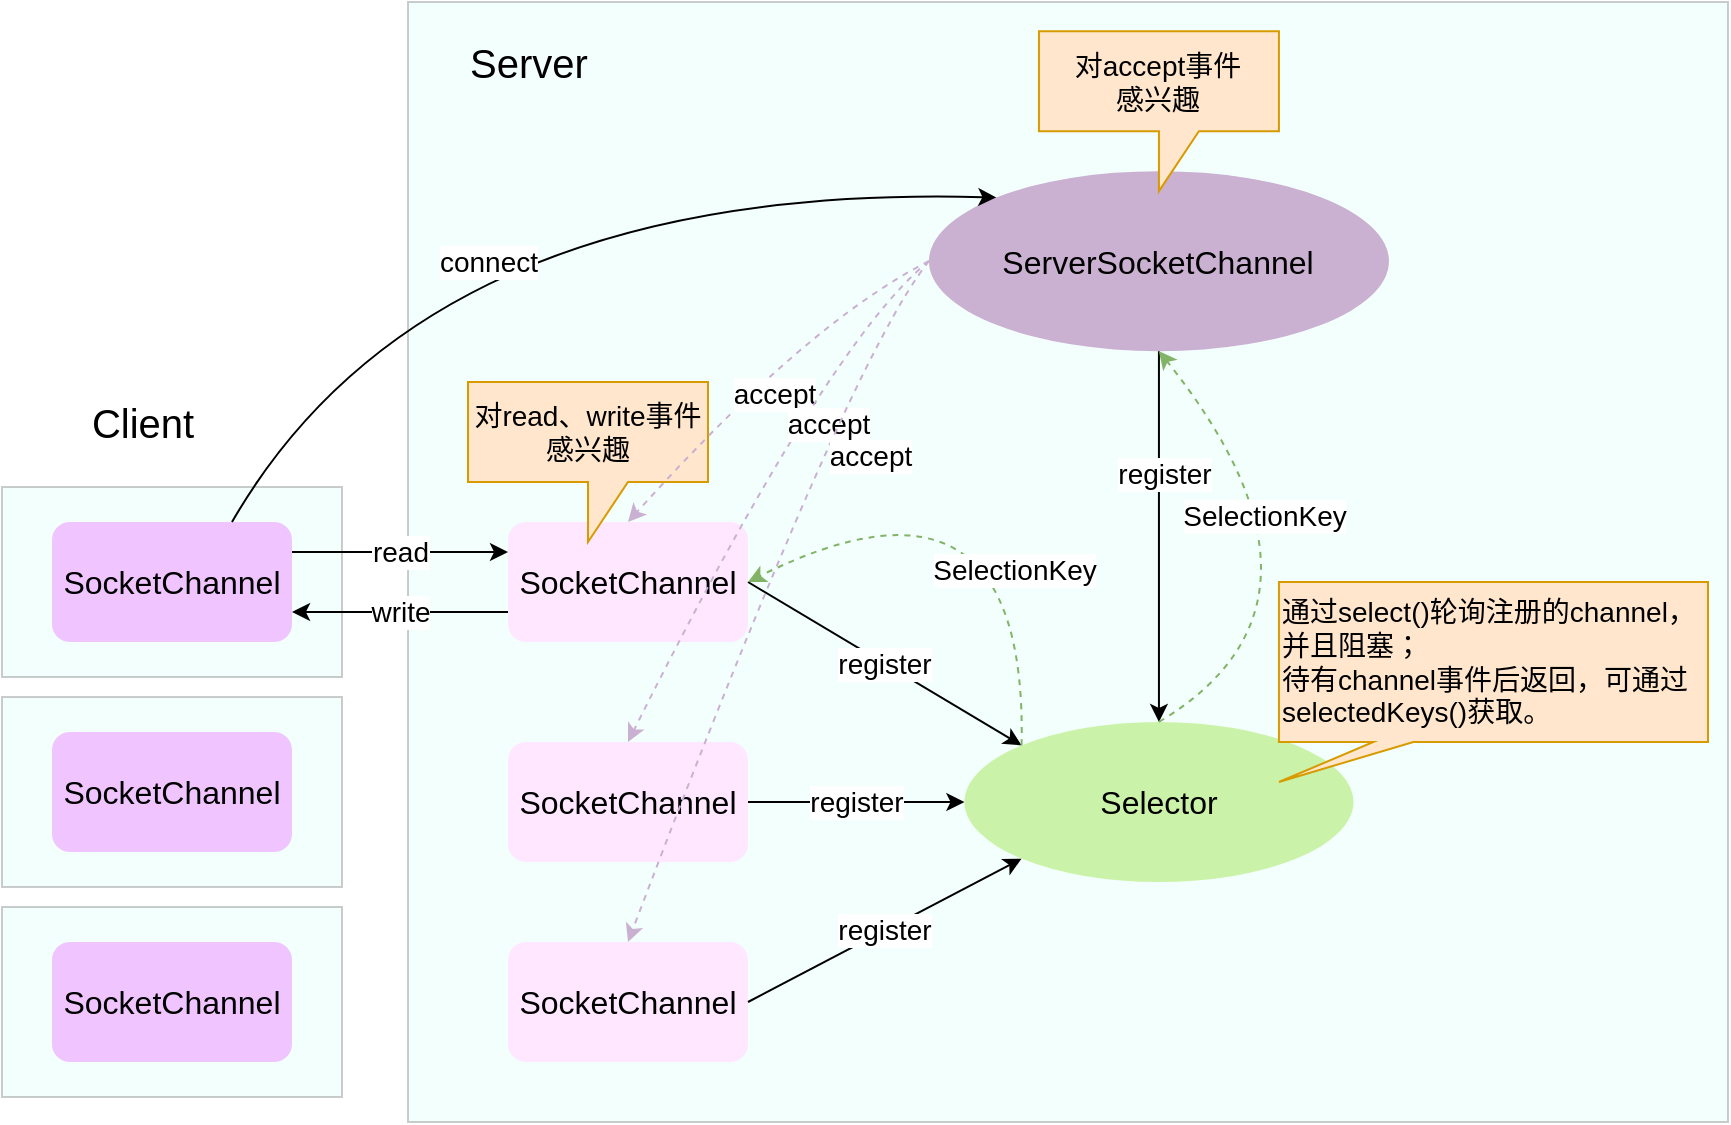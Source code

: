 <mxfile version="20.5.3" type="github">
  <diagram id="5nlBT_24B2XMlk60upl5" name="第 1 页">
    <mxGraphModel dx="1899" dy="1778" grid="1" gridSize="10" guides="1" tooltips="1" connect="1" arrows="1" fold="1" page="1" pageScale="1" pageWidth="827" pageHeight="1169" math="0" shadow="0">
      <root>
        <mxCell id="0" />
        <mxCell id="1" parent="0" />
        <mxCell id="u7LS-Ar8V220cJxnukR8-7" value="" style="rounded=0;whiteSpace=wrap;html=1;fillColor=#C4FCEF;opacity=20;fontSize=14;strokeColor=#000000;" parent="1" vertex="1">
          <mxGeometry x="70" y="-70" width="660" height="560" as="geometry" />
        </mxCell>
        <mxCell id="u7LS-Ar8V220cJxnukR8-1" value="Selector" style="ellipse;whiteSpace=wrap;html=1;fontSize=16;fillColor=#C1F195;strokeColor=none;opacity=80;" parent="1" vertex="1">
          <mxGeometry x="348.21" y="290" width="194.53" height="80" as="geometry" />
        </mxCell>
        <mxCell id="u7LS-Ar8V220cJxnukR8-2" value="ServerSocketChannel" style="ellipse;whiteSpace=wrap;html=1;fontSize=16;fillColor=#CAB0D1;strokeColor=none;" parent="1" vertex="1">
          <mxGeometry x="330.47" y="14.57" width="230" height="90" as="geometry" />
        </mxCell>
        <mxCell id="u7LS-Ar8V220cJxnukR8-4" value="SocketChannel" style="rounded=1;whiteSpace=wrap;html=1;fontSize=16;fillColor=#FFE8FF;strokeColor=none;" parent="1" vertex="1">
          <mxGeometry x="120" y="190" width="120" height="60" as="geometry" />
        </mxCell>
        <mxCell id="u7LS-Ar8V220cJxnukR8-5" value="SocketChannel" style="rounded=1;whiteSpace=wrap;html=1;fontSize=16;fillColor=#FFE8FF;strokeColor=none;" parent="1" vertex="1">
          <mxGeometry x="120" y="400" width="120" height="60" as="geometry" />
        </mxCell>
        <mxCell id="u7LS-Ar8V220cJxnukR8-6" value="SocketChannel" style="rounded=1;whiteSpace=wrap;html=1;fontSize=16;fillColor=#FFE8FF;strokeColor=none;" parent="1" vertex="1">
          <mxGeometry x="120" y="300" width="120" height="60" as="geometry" />
        </mxCell>
        <mxCell id="u7LS-Ar8V220cJxnukR8-8" value="" style="rounded=0;whiteSpace=wrap;html=1;fillColor=#C4FCEF;opacity=20;" parent="1" vertex="1">
          <mxGeometry x="-133" y="172.5" width="170" height="95" as="geometry" />
        </mxCell>
        <mxCell id="u7LS-Ar8V220cJxnukR8-9" value="SocketChannel" style="rounded=1;whiteSpace=wrap;html=1;fontSize=16;fillColor=#F0C5FF;strokeColor=none;" parent="1" vertex="1">
          <mxGeometry x="-108" y="190" width="120" height="60" as="geometry" />
        </mxCell>
        <mxCell id="u7LS-Ar8V220cJxnukR8-18" value="read" style="endArrow=classic;html=1;rounded=0;exitX=1;exitY=0.25;exitDx=0;exitDy=0;entryX=0;entryY=0.25;entryDx=0;entryDy=0;fontSize=14;" parent="1" source="u7LS-Ar8V220cJxnukR8-9" target="u7LS-Ar8V220cJxnukR8-4" edge="1">
          <mxGeometry width="50" height="50" relative="1" as="geometry">
            <mxPoint x="-80" y="360" as="sourcePoint" />
            <mxPoint x="-30" y="310" as="targetPoint" />
          </mxGeometry>
        </mxCell>
        <mxCell id="u7LS-Ar8V220cJxnukR8-19" value="write" style="endArrow=classic;html=1;rounded=0;exitX=0;exitY=0.75;exitDx=0;exitDy=0;entryX=1;entryY=0.75;entryDx=0;entryDy=0;fontSize=14;" parent="1" source="u7LS-Ar8V220cJxnukR8-4" target="u7LS-Ar8V220cJxnukR8-9" edge="1">
          <mxGeometry width="50" height="50" relative="1" as="geometry">
            <mxPoint x="-45" y="130" as="sourcePoint" />
            <mxPoint x="110" y="130" as="targetPoint" />
          </mxGeometry>
        </mxCell>
        <mxCell id="u7LS-Ar8V220cJxnukR8-20" value="register" style="endArrow=classic;html=1;rounded=0;exitX=1;exitY=0.5;exitDx=0;exitDy=0;entryX=0;entryY=0;entryDx=0;entryDy=0;fontSize=14;" parent="1" source="u7LS-Ar8V220cJxnukR8-4" target="u7LS-Ar8V220cJxnukR8-1" edge="1">
          <mxGeometry width="50" height="50" relative="1" as="geometry">
            <mxPoint x="-90" y="410" as="sourcePoint" />
            <mxPoint x="-40" y="360" as="targetPoint" />
          </mxGeometry>
        </mxCell>
        <mxCell id="u7LS-Ar8V220cJxnukR8-21" value="" style="endArrow=classic;html=1;rounded=0;exitX=0.5;exitY=1;exitDx=0;exitDy=0;entryX=0.5;entryY=0;entryDx=0;entryDy=0;" parent="1" source="u7LS-Ar8V220cJxnukR8-2" target="u7LS-Ar8V220cJxnukR8-1" edge="1">
          <mxGeometry width="50" height="50" relative="1" as="geometry">
            <mxPoint x="225.47" y="390" as="sourcePoint" />
            <mxPoint x="275.47" y="340" as="targetPoint" />
          </mxGeometry>
        </mxCell>
        <mxCell id="u7LS-Ar8V220cJxnukR8-22" value="register" style="edgeLabel;html=1;align=center;verticalAlign=middle;resizable=0;points=[];fontSize=14;" parent="u7LS-Ar8V220cJxnukR8-21" vertex="1" connectable="0">
          <mxGeometry x="-0.34" y="2" relative="1" as="geometry">
            <mxPoint as="offset" />
          </mxGeometry>
        </mxCell>
        <mxCell id="u7LS-Ar8V220cJxnukR8-23" value="" style="endArrow=classic;html=1;exitX=0;exitY=0;exitDx=0;exitDy=0;entryX=1;entryY=0.5;entryDx=0;entryDy=0;curved=1;dashed=1;strokeWidth=1;fillColor=#d5e8d4;strokeColor=#82b366;" parent="1" source="u7LS-Ar8V220cJxnukR8-1" target="u7LS-Ar8V220cJxnukR8-4" edge="1">
          <mxGeometry width="50" height="50" relative="1" as="geometry">
            <mxPoint x="290" y="460" as="sourcePoint" />
            <mxPoint x="340" y="410" as="targetPoint" />
            <Array as="points">
              <mxPoint x="380" y="150" />
            </Array>
          </mxGeometry>
        </mxCell>
        <mxCell id="u7LS-Ar8V220cJxnukR8-24" value="SelectionKey" style="edgeLabel;html=1;align=center;verticalAlign=middle;resizable=0;points=[];fontSize=14;" parent="u7LS-Ar8V220cJxnukR8-23" vertex="1" connectable="0">
          <mxGeometry x="0.122" y="40" relative="1" as="geometry">
            <mxPoint x="-6" y="18" as="offset" />
          </mxGeometry>
        </mxCell>
        <mxCell id="u7LS-Ar8V220cJxnukR8-27" value="" style="endArrow=classic;html=1;exitX=0.5;exitY=0;exitDx=0;exitDy=0;entryX=0.5;entryY=1;entryDx=0;entryDy=0;curved=1;dashed=1;strokeWidth=1;fillColor=#d5e8d4;strokeColor=#82b366;" parent="1" source="u7LS-Ar8V220cJxnukR8-1" target="u7LS-Ar8V220cJxnukR8-2" edge="1">
          <mxGeometry width="50" height="50" relative="1" as="geometry">
            <mxPoint x="395.47" y="340" as="sourcePoint" />
            <mxPoint x="75.47" y="145" as="targetPoint" />
            <Array as="points">
              <mxPoint x="545.47" y="230" />
            </Array>
          </mxGeometry>
        </mxCell>
        <mxCell id="u7LS-Ar8V220cJxnukR8-28" value="SelectionKey" style="edgeLabel;html=1;align=center;verticalAlign=middle;resizable=0;points=[];fontSize=14;" parent="u7LS-Ar8V220cJxnukR8-27" vertex="1" connectable="0">
          <mxGeometry x="0.122" y="40" relative="1" as="geometry">
            <mxPoint x="8" y="-38" as="offset" />
          </mxGeometry>
        </mxCell>
        <mxCell id="u7LS-Ar8V220cJxnukR8-29" value="register" style="endArrow=classic;html=1;rounded=0;exitX=1;exitY=0.5;exitDx=0;exitDy=0;entryX=0;entryY=0.5;entryDx=0;entryDy=0;fontSize=14;" parent="1" source="u7LS-Ar8V220cJxnukR8-6" target="u7LS-Ar8V220cJxnukR8-1" edge="1">
          <mxGeometry width="50" height="50" relative="1" as="geometry">
            <mxPoint x="230" y="145" as="sourcePoint" />
            <mxPoint x="550" y="340" as="targetPoint" />
          </mxGeometry>
        </mxCell>
        <mxCell id="u7LS-Ar8V220cJxnukR8-30" value="register" style="endArrow=classic;html=1;rounded=0;exitX=1;exitY=0.5;exitDx=0;exitDy=0;entryX=0;entryY=1;entryDx=0;entryDy=0;fontSize=14;" parent="1" source="u7LS-Ar8V220cJxnukR8-5" target="u7LS-Ar8V220cJxnukR8-1" edge="1">
          <mxGeometry width="50" height="50" relative="1" as="geometry">
            <mxPoint x="240" y="155" as="sourcePoint" />
            <mxPoint x="560" y="350" as="targetPoint" />
          </mxGeometry>
        </mxCell>
        <mxCell id="u7LS-Ar8V220cJxnukR8-31" value="对accept事件&lt;br&gt;感兴趣" style="shape=callout;whiteSpace=wrap;html=1;perimeter=calloutPerimeter;fillColor=#ffe6cc;strokeColor=#d79b00;fontSize=14;" parent="1" vertex="1">
          <mxGeometry x="385.47" y="-55.43" width="120" height="80" as="geometry" />
        </mxCell>
        <mxCell id="u7LS-Ar8V220cJxnukR8-32" value="对read、write事件&lt;br style=&quot;font-size: 14px;&quot;&gt;感兴趣" style="shape=callout;whiteSpace=wrap;html=1;perimeter=calloutPerimeter;fillColor=#ffe6cc;strokeColor=#d79b00;fontSize=14;" parent="1" vertex="1">
          <mxGeometry x="100" y="120" width="120" height="80" as="geometry" />
        </mxCell>
        <mxCell id="u7LS-Ar8V220cJxnukR8-33" value="" style="endArrow=classic;html=1;exitX=0;exitY=0.5;exitDx=0;exitDy=0;entryX=0.5;entryY=0;entryDx=0;entryDy=0;curved=1;dashed=1;strokeColor=#CAB0D1;" parent="1" source="u7LS-Ar8V220cJxnukR8-2" target="u7LS-Ar8V220cJxnukR8-4" edge="1">
          <mxGeometry width="50" height="50" relative="1" as="geometry">
            <mxPoint x="462.574" y="311.716" as="sourcePoint" />
            <mxPoint x="250" y="230" as="targetPoint" />
            <Array as="points">
              <mxPoint x="270" y="90" />
            </Array>
          </mxGeometry>
        </mxCell>
        <mxCell id="u7LS-Ar8V220cJxnukR8-34" value="accept" style="edgeLabel;html=1;align=center;verticalAlign=middle;resizable=0;points=[];fontSize=14;" parent="u7LS-Ar8V220cJxnukR8-33" vertex="1" connectable="0">
          <mxGeometry x="0.122" y="40" relative="1" as="geometry">
            <mxPoint x="-16" y="-25" as="offset" />
          </mxGeometry>
        </mxCell>
        <mxCell id="u7LS-Ar8V220cJxnukR8-35" value="" style="endArrow=classic;html=1;exitX=0;exitY=0.5;exitDx=0;exitDy=0;entryX=0.5;entryY=0;entryDx=0;entryDy=0;curved=1;dashed=1;strokeColor=#CAB0D1;" parent="1" source="u7LS-Ar8V220cJxnukR8-2" target="u7LS-Ar8V220cJxnukR8-6" edge="1">
          <mxGeometry width="50" height="50" relative="1" as="geometry">
            <mxPoint x="390" y="95" as="sourcePoint" />
            <mxPoint x="220" y="200" as="targetPoint" />
            <Array as="points">
              <mxPoint x="280" y="100" />
            </Array>
          </mxGeometry>
        </mxCell>
        <mxCell id="u7LS-Ar8V220cJxnukR8-36" value="accept" style="edgeLabel;html=1;align=center;verticalAlign=middle;resizable=0;points=[];fontSize=14;" parent="u7LS-Ar8V220cJxnukR8-35" vertex="1" connectable="0">
          <mxGeometry x="0.122" y="40" relative="1" as="geometry">
            <mxPoint x="7" y="-64" as="offset" />
          </mxGeometry>
        </mxCell>
        <mxCell id="u7LS-Ar8V220cJxnukR8-37" value="" style="endArrow=classic;html=1;exitX=0;exitY=0.5;exitDx=0;exitDy=0;entryX=0.5;entryY=0;entryDx=0;entryDy=0;curved=1;dashed=1;strokeColor=#CAB0D1;" parent="1" source="u7LS-Ar8V220cJxnukR8-2" target="u7LS-Ar8V220cJxnukR8-5" edge="1">
          <mxGeometry width="50" height="50" relative="1" as="geometry">
            <mxPoint x="400" y="105" as="sourcePoint" />
            <mxPoint x="230" y="210" as="targetPoint" />
            <Array as="points">
              <mxPoint x="290" y="110" />
            </Array>
          </mxGeometry>
        </mxCell>
        <mxCell id="u7LS-Ar8V220cJxnukR8-38" value="accept" style="edgeLabel;html=1;align=center;verticalAlign=middle;resizable=0;points=[];fontSize=14;" parent="u7LS-Ar8V220cJxnukR8-37" vertex="1" connectable="0">
          <mxGeometry x="0.122" y="40" relative="1" as="geometry">
            <mxPoint x="25" y="-104" as="offset" />
          </mxGeometry>
        </mxCell>
        <mxCell id="u7LS-Ar8V220cJxnukR8-43" value="" style="rounded=0;whiteSpace=wrap;html=1;fillColor=#C4FCEF;opacity=20;" parent="1" vertex="1">
          <mxGeometry x="-133" y="277.5" width="170" height="95" as="geometry" />
        </mxCell>
        <mxCell id="u7LS-Ar8V220cJxnukR8-44" value="SocketChannel" style="rounded=1;whiteSpace=wrap;html=1;fontSize=16;fillColor=#F0C5FF;strokeColor=none;" parent="1" vertex="1">
          <mxGeometry x="-108" y="295" width="120" height="60" as="geometry" />
        </mxCell>
        <mxCell id="u7LS-Ar8V220cJxnukR8-45" value="" style="rounded=0;whiteSpace=wrap;html=1;fillColor=#C4FCEF;opacity=20;" parent="1" vertex="1">
          <mxGeometry x="-133" y="382.5" width="170" height="95" as="geometry" />
        </mxCell>
        <mxCell id="u7LS-Ar8V220cJxnukR8-46" value="SocketChannel" style="rounded=1;whiteSpace=wrap;html=1;fontSize=16;fillColor=#F0C5FF;strokeColor=none;" parent="1" vertex="1">
          <mxGeometry x="-108" y="400" width="120" height="60" as="geometry" />
        </mxCell>
        <mxCell id="u7LS-Ar8V220cJxnukR8-47" value="Server" style="text;html=1;align=center;verticalAlign=middle;resizable=0;points=[];autosize=1;strokeColor=none;fillColor=none;fontSize=20;opacity=80;" parent="1" vertex="1">
          <mxGeometry x="90" y="-60.43" width="80" height="40" as="geometry" />
        </mxCell>
        <mxCell id="u7LS-Ar8V220cJxnukR8-48" value="Client" style="text;html=1;align=center;verticalAlign=middle;resizable=0;points=[];autosize=1;strokeColor=none;fillColor=none;fontSize=20;opacity=80;" parent="1" vertex="1">
          <mxGeometry x="-98" y="120" width="70" height="40" as="geometry" />
        </mxCell>
        <mxCell id="u7LS-Ar8V220cJxnukR8-49" value="通过select()轮询注册的channel，并且阻塞；&lt;br&gt;&lt;div style=&quot;&quot;&gt;&lt;span style=&quot;background-color: initial;&quot;&gt;待有channel事件后返回，可通过&lt;/span&gt;&lt;/div&gt;selectedKeys()获取。&lt;div style=&quot;&quot;&gt;&lt;br&gt;&lt;/div&gt;" style="shape=callout;whiteSpace=wrap;html=1;perimeter=calloutPerimeter;fillColor=#ffe6cc;strokeColor=#d79b00;fontSize=14;size=20;position=0.22;position2=0;base=20;align=left;verticalAlign=top;" parent="1" vertex="1">
          <mxGeometry x="505.47" y="220" width="214.53" height="100" as="geometry" />
        </mxCell>
        <mxCell id="d_30PNqLGXJzWuRSK21W-1" value="connect" style="endArrow=classic;html=1;exitX=0.75;exitY=0;exitDx=0;exitDy=0;entryX=0;entryY=0;entryDx=0;entryDy=0;fontSize=14;curved=1;" edge="1" parent="1" source="u7LS-Ar8V220cJxnukR8-9" target="u7LS-Ar8V220cJxnukR8-2">
          <mxGeometry x="-0.052" y="-39" width="50" height="50" relative="1" as="geometry">
            <mxPoint x="22" y="215" as="sourcePoint" />
            <mxPoint x="130" y="215" as="targetPoint" />
            <Array as="points">
              <mxPoint x="80" y="20" />
            </Array>
            <mxPoint as="offset" />
          </mxGeometry>
        </mxCell>
      </root>
    </mxGraphModel>
  </diagram>
</mxfile>
